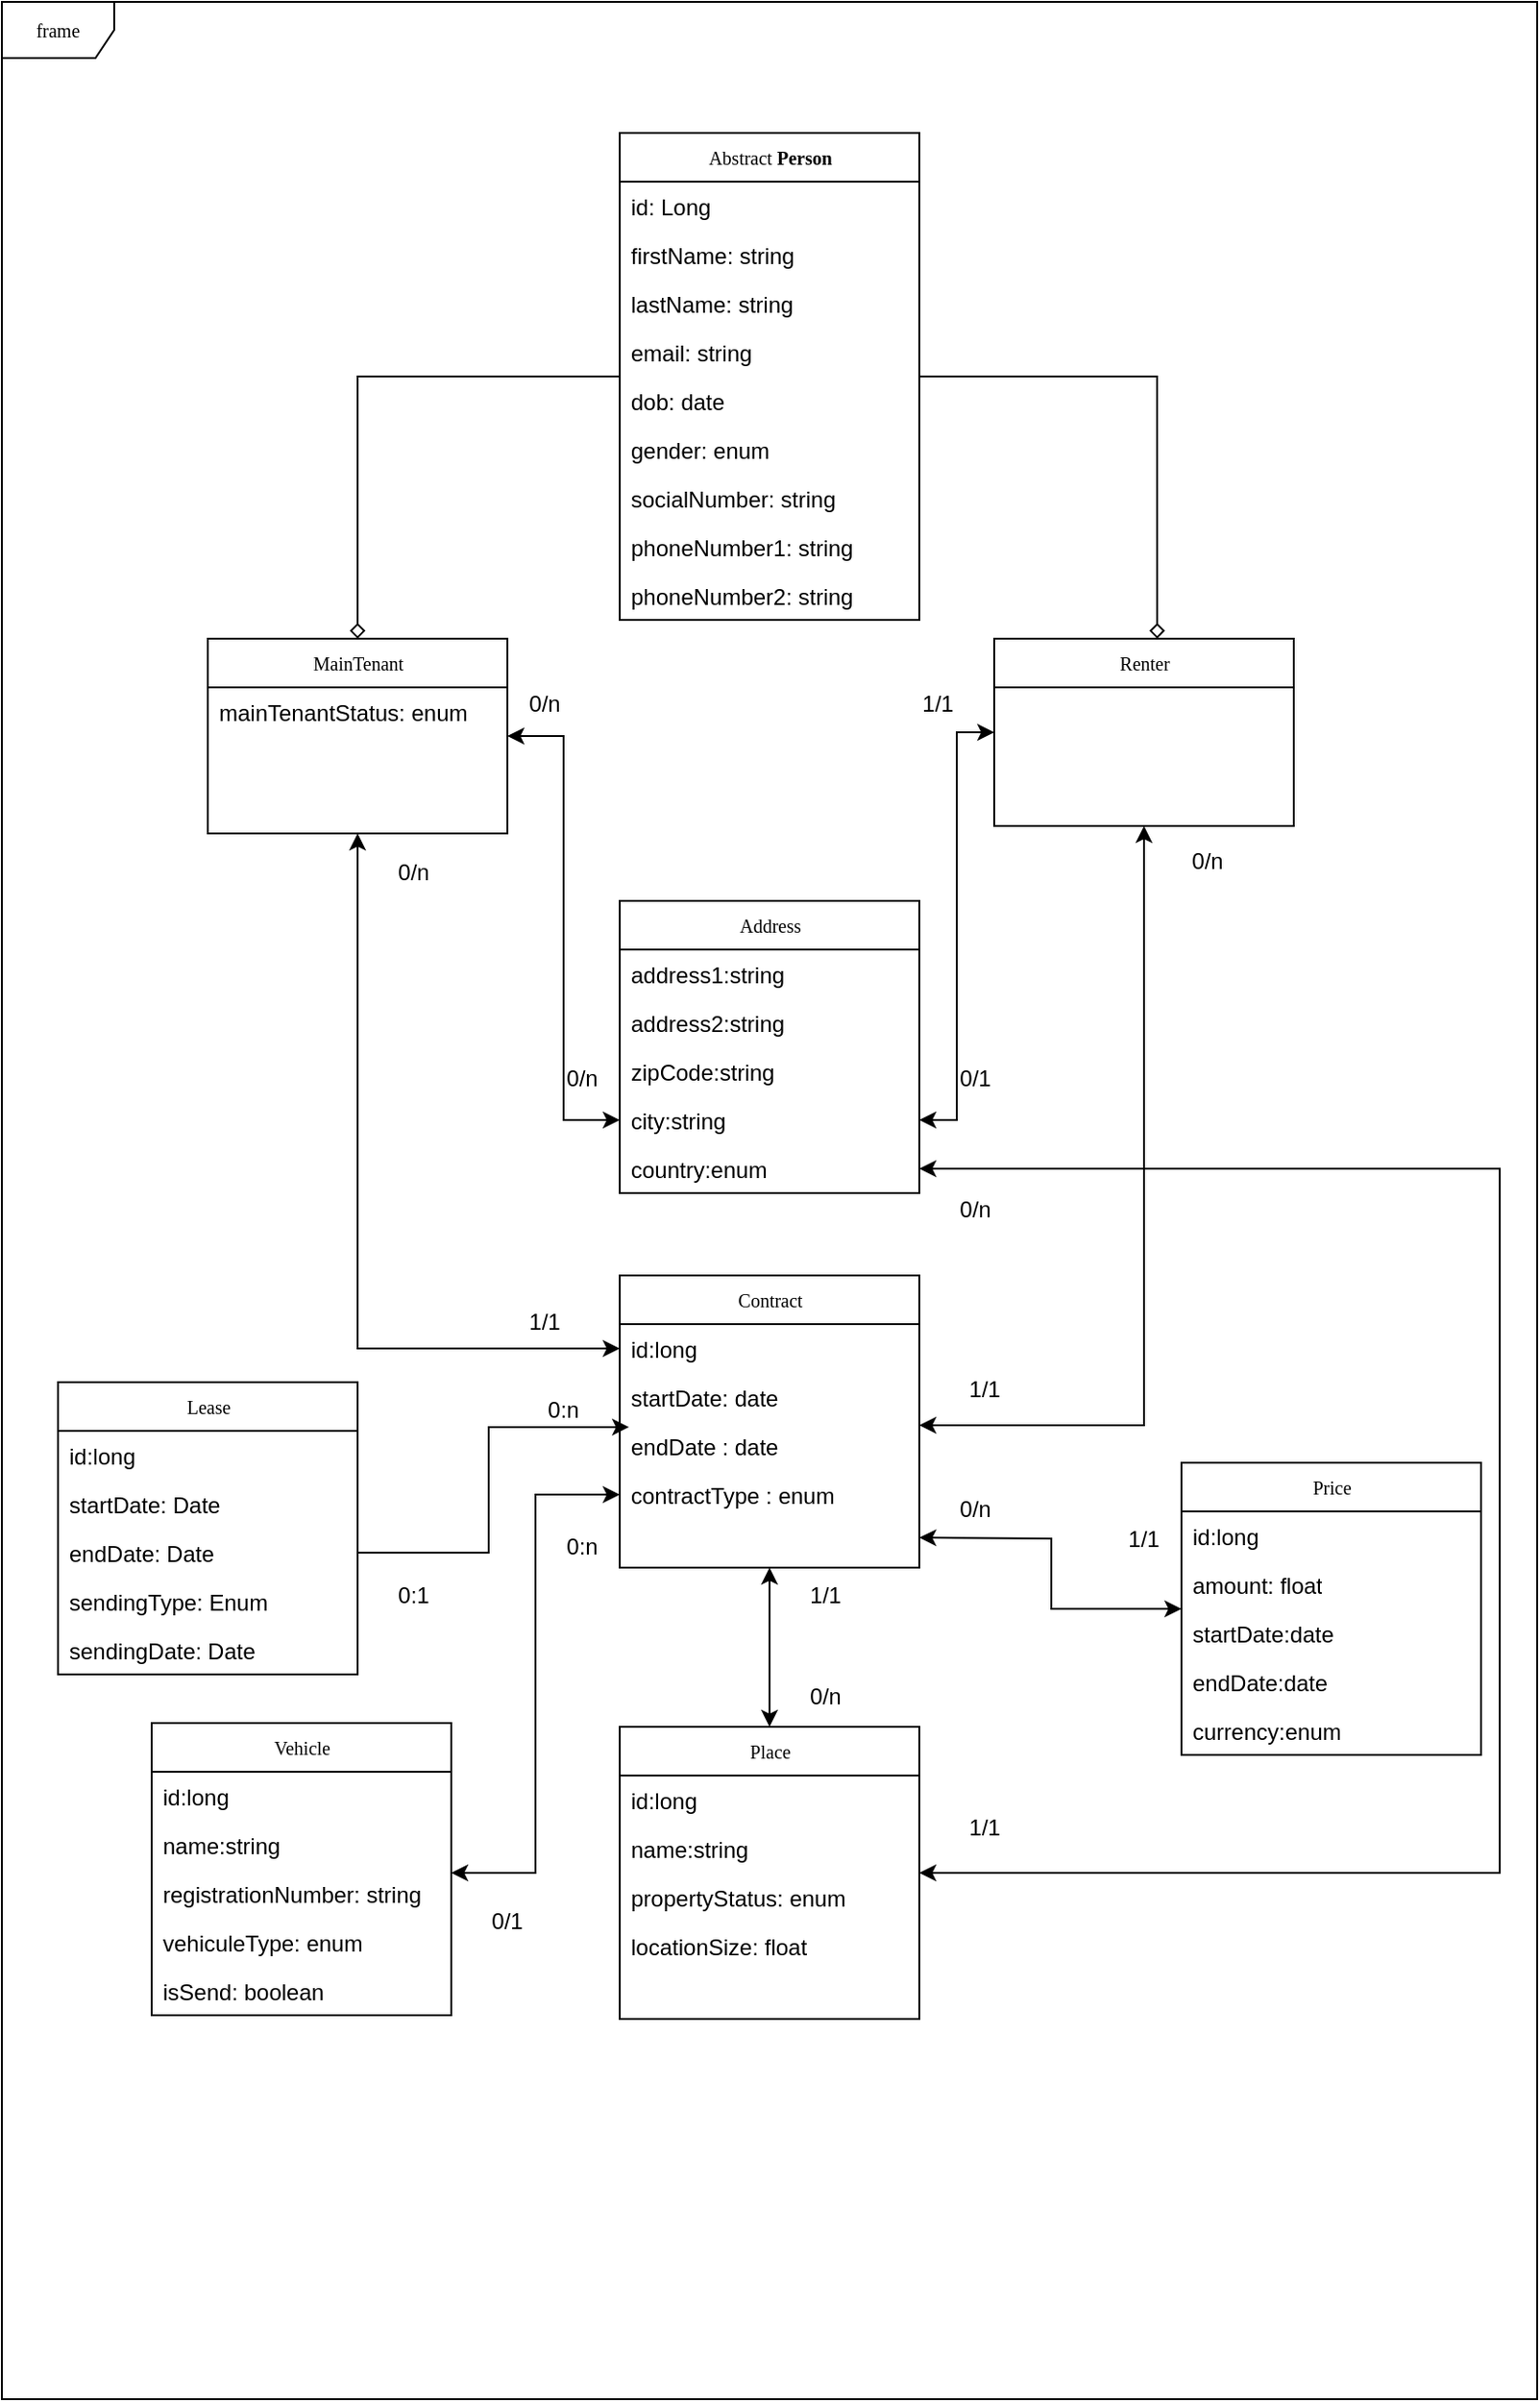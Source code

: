 <mxfile version="16.6.4" type="github">
  <diagram name="Page-1" id="c4acf3e9-155e-7222-9cf6-157b1a14988f">
    <mxGraphModel dx="1888" dy="1656" grid="1" gridSize="10" guides="1" tooltips="1" connect="1" arrows="1" fold="1" page="1" pageScale="1" pageWidth="850" pageHeight="1100" background="none" math="0" shadow="0">
      <root>
        <mxCell id="0" />
        <mxCell id="1" parent="0" />
        <mxCell id="17acba5748e5396b-1" value="frame" style="shape=umlFrame;whiteSpace=wrap;html=1;rounded=0;shadow=0;comic=0;labelBackgroundColor=none;strokeWidth=1;fontFamily=Verdana;fontSize=10;align=center;" parent="1" vertex="1">
          <mxGeometry x="-10" y="-240" width="820" height="1280" as="geometry" />
        </mxCell>
        <mxCell id="ndlTsKFOv6vGz2pKuhoK-22" style="edgeStyle=orthogonalEdgeStyle;rounded=0;orthogonalLoop=1;jettySize=auto;html=1;entryX=1;entryY=0.75;entryDx=0;entryDy=0;startArrow=classic;startFill=1;endArrow=classic;endFill=1;" parent="1" source="17acba5748e5396b-2" target="ndlTsKFOv6vGz2pKuhoK-17" edge="1">
          <mxGeometry relative="1" as="geometry" />
        </mxCell>
        <mxCell id="ndlTsKFOv6vGz2pKuhoK-37" style="edgeStyle=orthogonalEdgeStyle;rounded=0;orthogonalLoop=1;jettySize=auto;html=1;startArrow=classic;startFill=1;endArrow=classic;endFill=1;" parent="1" source="17acba5748e5396b-2" edge="1">
          <mxGeometry relative="1" as="geometry">
            <mxPoint x="480" y="520" as="targetPoint" />
            <Array as="points">
              <mxPoint x="600" y="520" />
              <mxPoint x="480" y="520" />
            </Array>
          </mxGeometry>
        </mxCell>
        <mxCell id="17acba5748e5396b-2" value="Renter" style="swimlane;html=1;fontStyle=0;childLayout=stackLayout;horizontal=1;startSize=26;fillColor=none;horizontalStack=0;resizeParent=1;resizeLast=0;collapsible=1;marginBottom=0;swimlaneFillColor=#ffffff;rounded=0;shadow=0;comic=0;labelBackgroundColor=none;strokeWidth=1;fontFamily=Verdana;fontSize=10;align=center;" parent="1" vertex="1">
          <mxGeometry x="520" y="100" width="160" height="100" as="geometry" />
        </mxCell>
        <mxCell id="ndlTsKFOv6vGz2pKuhoK-18" style="rounded=0;orthogonalLoop=1;jettySize=auto;html=1;entryX=0;entryY=0.75;entryDx=0;entryDy=0;endArrow=classic;endFill=1;edgeStyle=orthogonalEdgeStyle;startArrow=classic;startFill=1;" parent="1" source="5d2195bd80daf111-5" target="ndlTsKFOv6vGz2pKuhoK-17" edge="1">
          <mxGeometry relative="1" as="geometry" />
        </mxCell>
        <mxCell id="ndlTsKFOv6vGz2pKuhoK-36" style="edgeStyle=orthogonalEdgeStyle;rounded=0;orthogonalLoop=1;jettySize=auto;html=1;entryX=0;entryY=0.5;entryDx=0;entryDy=0;startArrow=classic;startFill=1;endArrow=classic;endFill=1;" parent="1" source="5d2195bd80daf111-5" target="ndlTsKFOv6vGz2pKuhoK-31" edge="1">
          <mxGeometry relative="1" as="geometry" />
        </mxCell>
        <mxCell id="5d2195bd80daf111-5" value="MainTenant" style="swimlane;html=1;fontStyle=0;childLayout=stackLayout;horizontal=1;startSize=26;fillColor=none;horizontalStack=0;resizeParent=1;resizeLast=0;collapsible=1;marginBottom=0;swimlaneFillColor=#ffffff;rounded=0;shadow=0;comic=0;labelBackgroundColor=none;strokeWidth=1;fontFamily=Verdana;fontSize=10;align=center;" parent="1" vertex="1">
          <mxGeometry x="100" y="100" width="160" height="104" as="geometry" />
        </mxCell>
        <mxCell id="ndlTsKFOv6vGz2pKuhoK-13" value="mainTenantStatus: enum" style="text;html=1;strokeColor=none;fillColor=none;align=left;verticalAlign=top;spacingLeft=4;spacingRight=4;whiteSpace=wrap;overflow=hidden;rotatable=0;points=[[0,0.5],[1,0.5]];portConstraint=eastwest;" parent="5d2195bd80daf111-5" vertex="1">
          <mxGeometry y="26" width="160" height="26" as="geometry" />
        </mxCell>
        <mxCell id="ndlTsKFOv6vGz2pKuhoK-10" style="edgeStyle=orthogonalEdgeStyle;rounded=0;orthogonalLoop=1;jettySize=auto;html=1;endArrow=diamond;endFill=0;" parent="1" source="ndlTsKFOv6vGz2pKuhoK-1" target="5d2195bd80daf111-5" edge="1">
          <mxGeometry relative="1" as="geometry" />
        </mxCell>
        <mxCell id="ndlTsKFOv6vGz2pKuhoK-15" style="edgeStyle=orthogonalEdgeStyle;rounded=0;orthogonalLoop=1;jettySize=auto;html=1;entryX=0.544;entryY=0;entryDx=0;entryDy=0;entryPerimeter=0;endArrow=diamond;endFill=0;" parent="1" source="ndlTsKFOv6vGz2pKuhoK-1" target="17acba5748e5396b-2" edge="1">
          <mxGeometry relative="1" as="geometry" />
        </mxCell>
        <mxCell id="ndlTsKFOv6vGz2pKuhoK-1" value="Abstract &lt;b&gt;Person&lt;/b&gt;" style="swimlane;html=1;fontStyle=0;childLayout=stackLayout;horizontal=1;startSize=26;fillColor=none;horizontalStack=0;resizeParent=1;resizeLast=0;collapsible=1;marginBottom=0;swimlaneFillColor=#ffffff;rounded=0;shadow=0;comic=0;labelBackgroundColor=none;strokeWidth=1;fontFamily=Verdana;fontSize=10;align=center;" parent="1" vertex="1">
          <mxGeometry x="320" y="-170" width="160" height="260" as="geometry" />
        </mxCell>
        <mxCell id="ndlTsKFOv6vGz2pKuhoK-2" value="id: Long" style="text;html=1;strokeColor=none;fillColor=none;align=left;verticalAlign=top;spacingLeft=4;spacingRight=4;whiteSpace=wrap;overflow=hidden;rotatable=0;points=[[0,0.5],[1,0.5]];portConstraint=eastwest;" parent="ndlTsKFOv6vGz2pKuhoK-1" vertex="1">
          <mxGeometry y="26" width="160" height="26" as="geometry" />
        </mxCell>
        <mxCell id="ndlTsKFOv6vGz2pKuhoK-3" value="firstName: string" style="text;html=1;strokeColor=none;fillColor=none;align=left;verticalAlign=top;spacingLeft=4;spacingRight=4;whiteSpace=wrap;overflow=hidden;rotatable=0;points=[[0,0.5],[1,0.5]];portConstraint=eastwest;" parent="ndlTsKFOv6vGz2pKuhoK-1" vertex="1">
          <mxGeometry y="52" width="160" height="26" as="geometry" />
        </mxCell>
        <mxCell id="ndlTsKFOv6vGz2pKuhoK-4" value="lastName: string" style="text;html=1;strokeColor=none;fillColor=none;align=left;verticalAlign=top;spacingLeft=4;spacingRight=4;whiteSpace=wrap;overflow=hidden;rotatable=0;points=[[0,0.5],[1,0.5]];portConstraint=eastwest;" parent="ndlTsKFOv6vGz2pKuhoK-1" vertex="1">
          <mxGeometry y="78" width="160" height="26" as="geometry" />
        </mxCell>
        <mxCell id="ndlTsKFOv6vGz2pKuhoK-5" value="email: string" style="text;html=1;strokeColor=none;fillColor=none;align=left;verticalAlign=top;spacingLeft=4;spacingRight=4;whiteSpace=wrap;overflow=hidden;rotatable=0;points=[[0,0.5],[1,0.5]];portConstraint=eastwest;" parent="ndlTsKFOv6vGz2pKuhoK-1" vertex="1">
          <mxGeometry y="104" width="160" height="26" as="geometry" />
        </mxCell>
        <mxCell id="ndlTsKFOv6vGz2pKuhoK-6" value="dob: date" style="text;html=1;strokeColor=none;fillColor=none;align=left;verticalAlign=top;spacingLeft=4;spacingRight=4;whiteSpace=wrap;overflow=hidden;rotatable=0;points=[[0,0.5],[1,0.5]];portConstraint=eastwest;" parent="ndlTsKFOv6vGz2pKuhoK-1" vertex="1">
          <mxGeometry y="130" width="160" height="26" as="geometry" />
        </mxCell>
        <mxCell id="ndlTsKFOv6vGz2pKuhoK-7" value="gender: enum" style="text;html=1;strokeColor=none;fillColor=none;align=left;verticalAlign=top;spacingLeft=4;spacingRight=4;whiteSpace=wrap;overflow=hidden;rotatable=0;points=[[0,0.5],[1,0.5]];portConstraint=eastwest;" parent="ndlTsKFOv6vGz2pKuhoK-1" vertex="1">
          <mxGeometry y="156" width="160" height="26" as="geometry" />
        </mxCell>
        <mxCell id="ndlTsKFOv6vGz2pKuhoK-8" value="socialNumber: string" style="text;html=1;strokeColor=none;fillColor=none;align=left;verticalAlign=top;spacingLeft=4;spacingRight=4;whiteSpace=wrap;overflow=hidden;rotatable=0;points=[[0,0.5],[1,0.5]];portConstraint=eastwest;" parent="ndlTsKFOv6vGz2pKuhoK-1" vertex="1">
          <mxGeometry y="182" width="160" height="26" as="geometry" />
        </mxCell>
        <mxCell id="ndlTsKFOv6vGz2pKuhoK-11" value="phoneNumber1: string" style="text;html=1;strokeColor=none;fillColor=none;align=left;verticalAlign=top;spacingLeft=4;spacingRight=4;whiteSpace=wrap;overflow=hidden;rotatable=0;points=[[0,0.5],[1,0.5]];portConstraint=eastwest;" parent="ndlTsKFOv6vGz2pKuhoK-1" vertex="1">
          <mxGeometry y="208" width="160" height="26" as="geometry" />
        </mxCell>
        <mxCell id="ndlTsKFOv6vGz2pKuhoK-12" value="phoneNumber2: string" style="text;html=1;strokeColor=none;fillColor=none;align=left;verticalAlign=top;spacingLeft=4;spacingRight=4;whiteSpace=wrap;overflow=hidden;rotatable=0;points=[[0,0.5],[1,0.5]];portConstraint=eastwest;" parent="ndlTsKFOv6vGz2pKuhoK-1" vertex="1">
          <mxGeometry y="234" width="160" height="26" as="geometry" />
        </mxCell>
        <mxCell id="ndlTsKFOv6vGz2pKuhoK-17" value="Address" style="swimlane;html=1;fontStyle=0;childLayout=stackLayout;horizontal=1;startSize=26;fillColor=none;horizontalStack=0;resizeParent=1;resizeLast=0;collapsible=1;marginBottom=0;swimlaneFillColor=#ffffff;rounded=0;shadow=0;comic=0;labelBackgroundColor=none;strokeWidth=1;fontFamily=Verdana;fontSize=10;align=center;" parent="1" vertex="1">
          <mxGeometry x="320" y="240" width="160" height="156" as="geometry" />
        </mxCell>
        <mxCell id="ndlTsKFOv6vGz2pKuhoK-25" value="address1:string" style="text;html=1;strokeColor=none;fillColor=none;align=left;verticalAlign=top;spacingLeft=4;spacingRight=4;whiteSpace=wrap;overflow=hidden;rotatable=0;points=[[0,0.5],[1,0.5]];portConstraint=eastwest;" parent="ndlTsKFOv6vGz2pKuhoK-17" vertex="1">
          <mxGeometry y="26" width="160" height="26" as="geometry" />
        </mxCell>
        <mxCell id="ndlTsKFOv6vGz2pKuhoK-26" value="address2:string" style="text;html=1;strokeColor=none;fillColor=none;align=left;verticalAlign=top;spacingLeft=4;spacingRight=4;whiteSpace=wrap;overflow=hidden;rotatable=0;points=[[0,0.5],[1,0.5]];portConstraint=eastwest;" parent="ndlTsKFOv6vGz2pKuhoK-17" vertex="1">
          <mxGeometry y="52" width="160" height="26" as="geometry" />
        </mxCell>
        <mxCell id="ndlTsKFOv6vGz2pKuhoK-27" value="zipCode:string" style="text;html=1;strokeColor=none;fillColor=none;align=left;verticalAlign=top;spacingLeft=4;spacingRight=4;whiteSpace=wrap;overflow=hidden;rotatable=0;points=[[0,0.5],[1,0.5]];portConstraint=eastwest;" parent="ndlTsKFOv6vGz2pKuhoK-17" vertex="1">
          <mxGeometry y="78" width="160" height="26" as="geometry" />
        </mxCell>
        <mxCell id="ndlTsKFOv6vGz2pKuhoK-28" value="city:string" style="text;html=1;strokeColor=none;fillColor=none;align=left;verticalAlign=top;spacingLeft=4;spacingRight=4;whiteSpace=wrap;overflow=hidden;rotatable=0;points=[[0,0.5],[1,0.5]];portConstraint=eastwest;" parent="ndlTsKFOv6vGz2pKuhoK-17" vertex="1">
          <mxGeometry y="104" width="160" height="26" as="geometry" />
        </mxCell>
        <mxCell id="ndlTsKFOv6vGz2pKuhoK-29" value="country:enum" style="text;html=1;strokeColor=none;fillColor=none;align=left;verticalAlign=top;spacingLeft=4;spacingRight=4;whiteSpace=wrap;overflow=hidden;rotatable=0;points=[[0,0.5],[1,0.5]];portConstraint=eastwest;" parent="ndlTsKFOv6vGz2pKuhoK-17" vertex="1">
          <mxGeometry y="130" width="160" height="26" as="geometry" />
        </mxCell>
        <mxCell id="ndlTsKFOv6vGz2pKuhoK-19" value="0/n" style="text;html=1;strokeColor=none;fillColor=none;align=center;verticalAlign=middle;whiteSpace=wrap;rounded=0;" parent="1" vertex="1">
          <mxGeometry x="250" y="120" width="60" height="30" as="geometry" />
        </mxCell>
        <mxCell id="ndlTsKFOv6vGz2pKuhoK-21" value="0/n" style="text;html=1;strokeColor=none;fillColor=none;align=center;verticalAlign=middle;whiteSpace=wrap;rounded=0;" parent="1" vertex="1">
          <mxGeometry x="270" y="320" width="60" height="30" as="geometry" />
        </mxCell>
        <mxCell id="ndlTsKFOv6vGz2pKuhoK-23" value="1/1" style="text;html=1;strokeColor=none;fillColor=none;align=center;verticalAlign=middle;whiteSpace=wrap;rounded=0;" parent="1" vertex="1">
          <mxGeometry x="460" y="120" width="60" height="30" as="geometry" />
        </mxCell>
        <mxCell id="ndlTsKFOv6vGz2pKuhoK-24" value="0/1" style="text;html=1;strokeColor=none;fillColor=none;align=center;verticalAlign=middle;whiteSpace=wrap;rounded=0;" parent="1" vertex="1">
          <mxGeometry x="480" y="320" width="60" height="30" as="geometry" />
        </mxCell>
        <mxCell id="ndlTsKFOv6vGz2pKuhoK-53" style="edgeStyle=orthogonalEdgeStyle;rounded=0;orthogonalLoop=1;jettySize=auto;html=1;entryX=0.5;entryY=0;entryDx=0;entryDy=0;startArrow=classic;startFill=1;endArrow=classic;endFill=1;" parent="1" source="ndlTsKFOv6vGz2pKuhoK-30" target="ndlTsKFOv6vGz2pKuhoK-48" edge="1">
          <mxGeometry relative="1" as="geometry" />
        </mxCell>
        <mxCell id="ndlTsKFOv6vGz2pKuhoK-30" value="Contract" style="swimlane;html=1;fontStyle=0;childLayout=stackLayout;horizontal=1;startSize=26;fillColor=none;horizontalStack=0;resizeParent=1;resizeLast=0;collapsible=1;marginBottom=0;swimlaneFillColor=#ffffff;rounded=0;shadow=0;comic=0;labelBackgroundColor=none;strokeWidth=1;fontFamily=Verdana;fontSize=10;align=center;" parent="1" vertex="1">
          <mxGeometry x="320" y="440" width="160" height="156" as="geometry" />
        </mxCell>
        <mxCell id="ndlTsKFOv6vGz2pKuhoK-31" value="id:long" style="text;html=1;strokeColor=none;fillColor=none;align=left;verticalAlign=top;spacingLeft=4;spacingRight=4;whiteSpace=wrap;overflow=hidden;rotatable=0;points=[[0,0.5],[1,0.5]];portConstraint=eastwest;" parent="ndlTsKFOv6vGz2pKuhoK-30" vertex="1">
          <mxGeometry y="26" width="160" height="26" as="geometry" />
        </mxCell>
        <mxCell id="ndlTsKFOv6vGz2pKuhoK-32" value="startDate: date" style="text;html=1;strokeColor=none;fillColor=none;align=left;verticalAlign=top;spacingLeft=4;spacingRight=4;whiteSpace=wrap;overflow=hidden;rotatable=0;points=[[0,0.5],[1,0.5]];portConstraint=eastwest;" parent="ndlTsKFOv6vGz2pKuhoK-30" vertex="1">
          <mxGeometry y="52" width="160" height="26" as="geometry" />
        </mxCell>
        <mxCell id="ndlTsKFOv6vGz2pKuhoK-33" value="endDate : date" style="text;html=1;strokeColor=none;fillColor=none;align=left;verticalAlign=top;spacingLeft=4;spacingRight=4;whiteSpace=wrap;overflow=hidden;rotatable=0;points=[[0,0.5],[1,0.5]];portConstraint=eastwest;" parent="ndlTsKFOv6vGz2pKuhoK-30" vertex="1">
          <mxGeometry y="78" width="160" height="26" as="geometry" />
        </mxCell>
        <mxCell id="ndlTsKFOv6vGz2pKuhoK-42" value="contractType : enum" style="text;html=1;strokeColor=none;fillColor=none;align=left;verticalAlign=top;spacingLeft=4;spacingRight=4;whiteSpace=wrap;overflow=hidden;rotatable=0;points=[[0,0.5],[1,0.5]];portConstraint=eastwest;" parent="ndlTsKFOv6vGz2pKuhoK-30" vertex="1">
          <mxGeometry y="104" width="160" height="26" as="geometry" />
        </mxCell>
        <mxCell id="ndlTsKFOv6vGz2pKuhoK-38" value="0/n" style="text;html=1;strokeColor=none;fillColor=none;align=center;verticalAlign=middle;whiteSpace=wrap;rounded=0;" parent="1" vertex="1">
          <mxGeometry x="180" y="210" width="60" height="30" as="geometry" />
        </mxCell>
        <mxCell id="ndlTsKFOv6vGz2pKuhoK-39" value="1/1" style="text;html=1;strokeColor=none;fillColor=none;align=center;verticalAlign=middle;whiteSpace=wrap;rounded=0;" parent="1" vertex="1">
          <mxGeometry x="250" y="450" width="60" height="30" as="geometry" />
        </mxCell>
        <mxCell id="ndlTsKFOv6vGz2pKuhoK-40" value="1/1" style="text;html=1;strokeColor=none;fillColor=none;align=center;verticalAlign=middle;whiteSpace=wrap;rounded=0;" parent="1" vertex="1">
          <mxGeometry x="485" y="486" width="60" height="30" as="geometry" />
        </mxCell>
        <mxCell id="ndlTsKFOv6vGz2pKuhoK-41" value="0/n" style="text;html=1;strokeColor=none;fillColor=none;align=center;verticalAlign=middle;whiteSpace=wrap;rounded=0;" parent="1" vertex="1">
          <mxGeometry x="604" y="204" width="60" height="30" as="geometry" />
        </mxCell>
        <mxCell id="ndlTsKFOv6vGz2pKuhoK-75" style="edgeStyle=orthogonalEdgeStyle;rounded=0;orthogonalLoop=1;jettySize=auto;html=1;startArrow=classic;startFill=1;endArrow=classic;endFill=1;" parent="1" source="ndlTsKFOv6vGz2pKuhoK-48" target="ndlTsKFOv6vGz2pKuhoK-29" edge="1">
          <mxGeometry relative="1" as="geometry">
            <Array as="points">
              <mxPoint x="790" y="759" />
              <mxPoint x="790" y="383" />
            </Array>
          </mxGeometry>
        </mxCell>
        <mxCell id="ndlTsKFOv6vGz2pKuhoK-78" style="edgeStyle=orthogonalEdgeStyle;rounded=0;orthogonalLoop=1;jettySize=auto;html=1;entryX=1;entryY=0.077;entryDx=0;entryDy=0;entryPerimeter=0;startArrow=classic;startFill=1;endArrow=classic;endFill=1;exitX=0;exitY=0.5;exitDx=0;exitDy=0;" parent="1" source="ndlTsKFOv6vGz2pKuhoK-42" target="ndlTsKFOv6vGz2pKuhoK-71" edge="1">
          <mxGeometry relative="1" as="geometry" />
        </mxCell>
        <mxCell id="ndlTsKFOv6vGz2pKuhoK-48" value="Place" style="swimlane;html=1;fontStyle=0;childLayout=stackLayout;horizontal=1;startSize=26;fillColor=none;horizontalStack=0;resizeParent=1;resizeLast=0;collapsible=1;marginBottom=0;swimlaneFillColor=#ffffff;rounded=0;shadow=0;comic=0;labelBackgroundColor=none;strokeWidth=1;fontFamily=Verdana;fontSize=10;align=center;" parent="1" vertex="1">
          <mxGeometry x="320" y="681" width="160" height="156" as="geometry" />
        </mxCell>
        <mxCell id="ndlTsKFOv6vGz2pKuhoK-49" value="id:long" style="text;html=1;strokeColor=none;fillColor=none;align=left;verticalAlign=top;spacingLeft=4;spacingRight=4;whiteSpace=wrap;overflow=hidden;rotatable=0;points=[[0,0.5],[1,0.5]];portConstraint=eastwest;" parent="ndlTsKFOv6vGz2pKuhoK-48" vertex="1">
          <mxGeometry y="26" width="160" height="26" as="geometry" />
        </mxCell>
        <mxCell id="ndlTsKFOv6vGz2pKuhoK-50" value="name:string" style="text;html=1;strokeColor=none;fillColor=none;align=left;verticalAlign=top;spacingLeft=4;spacingRight=4;whiteSpace=wrap;overflow=hidden;rotatable=0;points=[[0,0.5],[1,0.5]];portConstraint=eastwest;" parent="ndlTsKFOv6vGz2pKuhoK-48" vertex="1">
          <mxGeometry y="52" width="160" height="26" as="geometry" />
        </mxCell>
        <mxCell id="ndlTsKFOv6vGz2pKuhoK-51" value="propertyStatus: enum" style="text;html=1;strokeColor=none;fillColor=none;align=left;verticalAlign=top;spacingLeft=4;spacingRight=4;whiteSpace=wrap;overflow=hidden;rotatable=0;points=[[0,0.5],[1,0.5]];portConstraint=eastwest;" parent="ndlTsKFOv6vGz2pKuhoK-48" vertex="1">
          <mxGeometry y="78" width="160" height="26" as="geometry" />
        </mxCell>
        <mxCell id="ndlTsKFOv6vGz2pKuhoK-52" value="locationSize: float" style="text;html=1;strokeColor=none;fillColor=none;align=left;verticalAlign=top;spacingLeft=4;spacingRight=4;whiteSpace=wrap;overflow=hidden;rotatable=0;points=[[0,0.5],[1,0.5]];portConstraint=eastwest;" parent="ndlTsKFOv6vGz2pKuhoK-48" vertex="1">
          <mxGeometry y="104" width="160" height="26" as="geometry" />
        </mxCell>
        <mxCell id="ndlTsKFOv6vGz2pKuhoK-60" style="edgeStyle=orthogonalEdgeStyle;rounded=0;orthogonalLoop=1;jettySize=auto;html=1;startArrow=classic;startFill=1;endArrow=classic;endFill=1;" parent="1" source="ndlTsKFOv6vGz2pKuhoK-55" edge="1">
          <mxGeometry relative="1" as="geometry">
            <mxPoint x="480" y="580" as="targetPoint" />
          </mxGeometry>
        </mxCell>
        <mxCell id="ndlTsKFOv6vGz2pKuhoK-55" value="Price" style="swimlane;html=1;fontStyle=0;childLayout=stackLayout;horizontal=1;startSize=26;fillColor=none;horizontalStack=0;resizeParent=1;resizeLast=0;collapsible=1;marginBottom=0;swimlaneFillColor=#ffffff;rounded=0;shadow=0;comic=0;labelBackgroundColor=none;strokeWidth=1;fontFamily=Verdana;fontSize=10;align=center;" parent="1" vertex="1">
          <mxGeometry x="620" y="540" width="160" height="156" as="geometry" />
        </mxCell>
        <mxCell id="ndlTsKFOv6vGz2pKuhoK-56" value="id:long" style="text;html=1;strokeColor=none;fillColor=none;align=left;verticalAlign=top;spacingLeft=4;spacingRight=4;whiteSpace=wrap;overflow=hidden;rotatable=0;points=[[0,0.5],[1,0.5]];portConstraint=eastwest;" parent="ndlTsKFOv6vGz2pKuhoK-55" vertex="1">
          <mxGeometry y="26" width="160" height="26" as="geometry" />
        </mxCell>
        <mxCell id="ndlTsKFOv6vGz2pKuhoK-57" value="amount: float" style="text;html=1;strokeColor=none;fillColor=none;align=left;verticalAlign=top;spacingLeft=4;spacingRight=4;whiteSpace=wrap;overflow=hidden;rotatable=0;points=[[0,0.5],[1,0.5]];portConstraint=eastwest;" parent="ndlTsKFOv6vGz2pKuhoK-55" vertex="1">
          <mxGeometry y="52" width="160" height="26" as="geometry" />
        </mxCell>
        <mxCell id="ndlTsKFOv6vGz2pKuhoK-64" value="startDate:date" style="text;html=1;strokeColor=none;fillColor=none;align=left;verticalAlign=top;spacingLeft=4;spacingRight=4;whiteSpace=wrap;overflow=hidden;rotatable=0;points=[[0,0.5],[1,0.5]];portConstraint=eastwest;" parent="ndlTsKFOv6vGz2pKuhoK-55" vertex="1">
          <mxGeometry y="78" width="160" height="26" as="geometry" />
        </mxCell>
        <mxCell id="ndlTsKFOv6vGz2pKuhoK-65" value="endDate:date" style="text;html=1;strokeColor=none;fillColor=none;align=left;verticalAlign=top;spacingLeft=4;spacingRight=4;whiteSpace=wrap;overflow=hidden;rotatable=0;points=[[0,0.5],[1,0.5]];portConstraint=eastwest;" parent="ndlTsKFOv6vGz2pKuhoK-55" vertex="1">
          <mxGeometry y="104" width="160" height="26" as="geometry" />
        </mxCell>
        <mxCell id="ndlTsKFOv6vGz2pKuhoK-66" value="currency:enum" style="text;html=1;strokeColor=none;fillColor=none;align=left;verticalAlign=top;spacingLeft=4;spacingRight=4;whiteSpace=wrap;overflow=hidden;rotatable=0;points=[[0,0.5],[1,0.5]];portConstraint=eastwest;" parent="ndlTsKFOv6vGz2pKuhoK-55" vertex="1">
          <mxGeometry y="130" width="160" height="26" as="geometry" />
        </mxCell>
        <mxCell id="ndlTsKFOv6vGz2pKuhoK-61" value="1/1" style="text;html=1;strokeColor=none;fillColor=none;align=center;verticalAlign=middle;whiteSpace=wrap;rounded=0;" parent="1" vertex="1">
          <mxGeometry x="570" y="566" width="60" height="30" as="geometry" />
        </mxCell>
        <mxCell id="ndlTsKFOv6vGz2pKuhoK-63" value="0/n" style="text;html=1;strokeColor=none;fillColor=none;align=center;verticalAlign=middle;whiteSpace=wrap;rounded=0;" parent="1" vertex="1">
          <mxGeometry x="480" y="550" width="60" height="30" as="geometry" />
        </mxCell>
        <mxCell id="ndlTsKFOv6vGz2pKuhoK-68" value="Vehicle" style="swimlane;html=1;fontStyle=0;childLayout=stackLayout;horizontal=1;startSize=26;fillColor=none;horizontalStack=0;resizeParent=1;resizeLast=0;collapsible=1;marginBottom=0;swimlaneFillColor=#ffffff;rounded=0;shadow=0;comic=0;labelBackgroundColor=none;strokeWidth=1;fontFamily=Verdana;fontSize=10;align=center;" parent="1" vertex="1">
          <mxGeometry x="70" y="679" width="160" height="156" as="geometry" />
        </mxCell>
        <mxCell id="ndlTsKFOv6vGz2pKuhoK-69" value="id:long" style="text;html=1;strokeColor=none;fillColor=none;align=left;verticalAlign=top;spacingLeft=4;spacingRight=4;whiteSpace=wrap;overflow=hidden;rotatable=0;points=[[0,0.5],[1,0.5]];portConstraint=eastwest;" parent="ndlTsKFOv6vGz2pKuhoK-68" vertex="1">
          <mxGeometry y="26" width="160" height="26" as="geometry" />
        </mxCell>
        <mxCell id="ndlTsKFOv6vGz2pKuhoK-70" value="name:string" style="text;html=1;strokeColor=none;fillColor=none;align=left;verticalAlign=top;spacingLeft=4;spacingRight=4;whiteSpace=wrap;overflow=hidden;rotatable=0;points=[[0,0.5],[1,0.5]];portConstraint=eastwest;" parent="ndlTsKFOv6vGz2pKuhoK-68" vertex="1">
          <mxGeometry y="52" width="160" height="26" as="geometry" />
        </mxCell>
        <mxCell id="ndlTsKFOv6vGz2pKuhoK-71" value="registrationNumber: string" style="text;html=1;strokeColor=none;fillColor=none;align=left;verticalAlign=top;spacingLeft=4;spacingRight=4;whiteSpace=wrap;overflow=hidden;rotatable=0;points=[[0,0.5],[1,0.5]];portConstraint=eastwest;" parent="ndlTsKFOv6vGz2pKuhoK-68" vertex="1">
          <mxGeometry y="78" width="160" height="26" as="geometry" />
        </mxCell>
        <mxCell id="ndlTsKFOv6vGz2pKuhoK-72" value="vehiculeType: enum" style="text;html=1;strokeColor=none;fillColor=none;align=left;verticalAlign=top;spacingLeft=4;spacingRight=4;whiteSpace=wrap;overflow=hidden;rotatable=0;points=[[0,0.5],[1,0.5]];portConstraint=eastwest;" parent="ndlTsKFOv6vGz2pKuhoK-68" vertex="1">
          <mxGeometry y="104" width="160" height="26" as="geometry" />
        </mxCell>
        <mxCell id="-AClnOXkGOvRyp5Ky3eS-13" value="isSend: boolean" style="text;html=1;strokeColor=none;fillColor=none;align=left;verticalAlign=top;spacingLeft=4;spacingRight=4;whiteSpace=wrap;overflow=hidden;rotatable=0;points=[[0,0.5],[1,0.5]];portConstraint=eastwest;" vertex="1" parent="ndlTsKFOv6vGz2pKuhoK-68">
          <mxGeometry y="130" width="160" height="26" as="geometry" />
        </mxCell>
        <mxCell id="ndlTsKFOv6vGz2pKuhoK-73" value="1/1" style="text;html=1;strokeColor=none;fillColor=none;align=center;verticalAlign=middle;whiteSpace=wrap;rounded=0;" parent="1" vertex="1">
          <mxGeometry x="400" y="596" width="60" height="30" as="geometry" />
        </mxCell>
        <mxCell id="ndlTsKFOv6vGz2pKuhoK-74" value="0/n" style="text;html=1;strokeColor=none;fillColor=none;align=center;verticalAlign=middle;whiteSpace=wrap;rounded=0;" parent="1" vertex="1">
          <mxGeometry x="400" y="650" width="60" height="30" as="geometry" />
        </mxCell>
        <mxCell id="ndlTsKFOv6vGz2pKuhoK-76" value="1/1" style="text;html=1;strokeColor=none;fillColor=none;align=center;verticalAlign=middle;whiteSpace=wrap;rounded=0;" parent="1" vertex="1">
          <mxGeometry x="485" y="720" width="60" height="30" as="geometry" />
        </mxCell>
        <mxCell id="ndlTsKFOv6vGz2pKuhoK-77" value="0/n" style="text;html=1;strokeColor=none;fillColor=none;align=center;verticalAlign=middle;whiteSpace=wrap;rounded=0;" parent="1" vertex="1">
          <mxGeometry x="480" y="390" width="60" height="30" as="geometry" />
        </mxCell>
        <mxCell id="ndlTsKFOv6vGz2pKuhoK-79" value="0:n" style="text;html=1;strokeColor=none;fillColor=none;align=center;verticalAlign=middle;whiteSpace=wrap;rounded=0;" parent="1" vertex="1">
          <mxGeometry x="260" y="497" width="60" height="30" as="geometry" />
        </mxCell>
        <mxCell id="ndlTsKFOv6vGz2pKuhoK-80" value="0/1" style="text;html=1;strokeColor=none;fillColor=none;align=center;verticalAlign=middle;whiteSpace=wrap;rounded=0;" parent="1" vertex="1">
          <mxGeometry x="230" y="770" width="60" height="30" as="geometry" />
        </mxCell>
        <mxCell id="-AClnOXkGOvRyp5Ky3eS-3" value="Lease" style="swimlane;html=1;fontStyle=0;childLayout=stackLayout;horizontal=1;startSize=26;fillColor=none;horizontalStack=0;resizeParent=1;resizeLast=0;collapsible=1;marginBottom=0;swimlaneFillColor=#ffffff;rounded=0;shadow=0;comic=0;labelBackgroundColor=none;strokeWidth=1;fontFamily=Verdana;fontSize=10;align=center;" vertex="1" parent="1">
          <mxGeometry x="20" y="497" width="160" height="156" as="geometry" />
        </mxCell>
        <mxCell id="-AClnOXkGOvRyp5Ky3eS-4" value="id:long" style="text;html=1;strokeColor=none;fillColor=none;align=left;verticalAlign=top;spacingLeft=4;spacingRight=4;whiteSpace=wrap;overflow=hidden;rotatable=0;points=[[0,0.5],[1,0.5]];portConstraint=eastwest;" vertex="1" parent="-AClnOXkGOvRyp5Ky3eS-3">
          <mxGeometry y="26" width="160" height="26" as="geometry" />
        </mxCell>
        <mxCell id="-AClnOXkGOvRyp5Ky3eS-5" value="startDate: Date" style="text;html=1;strokeColor=none;fillColor=none;align=left;verticalAlign=top;spacingLeft=4;spacingRight=4;whiteSpace=wrap;overflow=hidden;rotatable=0;points=[[0,0.5],[1,0.5]];portConstraint=eastwest;" vertex="1" parent="-AClnOXkGOvRyp5Ky3eS-3">
          <mxGeometry y="52" width="160" height="26" as="geometry" />
        </mxCell>
        <mxCell id="-AClnOXkGOvRyp5Ky3eS-6" value="endDate: Date" style="text;html=1;strokeColor=none;fillColor=none;align=left;verticalAlign=top;spacingLeft=4;spacingRight=4;whiteSpace=wrap;overflow=hidden;rotatable=0;points=[[0,0.5],[1,0.5]];portConstraint=eastwest;" vertex="1" parent="-AClnOXkGOvRyp5Ky3eS-3">
          <mxGeometry y="78" width="160" height="26" as="geometry" />
        </mxCell>
        <mxCell id="-AClnOXkGOvRyp5Ky3eS-7" value="sendingType: Enum" style="text;html=1;strokeColor=none;fillColor=none;align=left;verticalAlign=top;spacingLeft=4;spacingRight=4;whiteSpace=wrap;overflow=hidden;rotatable=0;points=[[0,0.5],[1,0.5]];portConstraint=eastwest;" vertex="1" parent="-AClnOXkGOvRyp5Ky3eS-3">
          <mxGeometry y="104" width="160" height="26" as="geometry" />
        </mxCell>
        <mxCell id="-AClnOXkGOvRyp5Ky3eS-12" value="sendingDate: Date" style="text;html=1;strokeColor=none;fillColor=none;align=left;verticalAlign=top;spacingLeft=4;spacingRight=4;whiteSpace=wrap;overflow=hidden;rotatable=0;points=[[0,0.5],[1,0.5]];portConstraint=eastwest;" vertex="1" parent="-AClnOXkGOvRyp5Ky3eS-3">
          <mxGeometry y="130" width="160" height="26" as="geometry" />
        </mxCell>
        <mxCell id="-AClnOXkGOvRyp5Ky3eS-8" style="edgeStyle=orthogonalEdgeStyle;rounded=0;orthogonalLoop=1;jettySize=auto;html=1;entryX=0.031;entryY=0.115;entryDx=0;entryDy=0;entryPerimeter=0;" edge="1" parent="1" source="-AClnOXkGOvRyp5Ky3eS-6" target="ndlTsKFOv6vGz2pKuhoK-33">
          <mxGeometry relative="1" as="geometry" />
        </mxCell>
        <mxCell id="-AClnOXkGOvRyp5Ky3eS-9" value="0:n" style="text;html=1;strokeColor=none;fillColor=none;align=center;verticalAlign=middle;whiteSpace=wrap;rounded=0;" vertex="1" parent="1">
          <mxGeometry x="270" y="570" width="60" height="30" as="geometry" />
        </mxCell>
        <mxCell id="-AClnOXkGOvRyp5Ky3eS-10" value="0:1" style="text;html=1;strokeColor=none;fillColor=none;align=center;verticalAlign=middle;whiteSpace=wrap;rounded=0;" vertex="1" parent="1">
          <mxGeometry x="180" y="596" width="60" height="30" as="geometry" />
        </mxCell>
      </root>
    </mxGraphModel>
  </diagram>
</mxfile>
